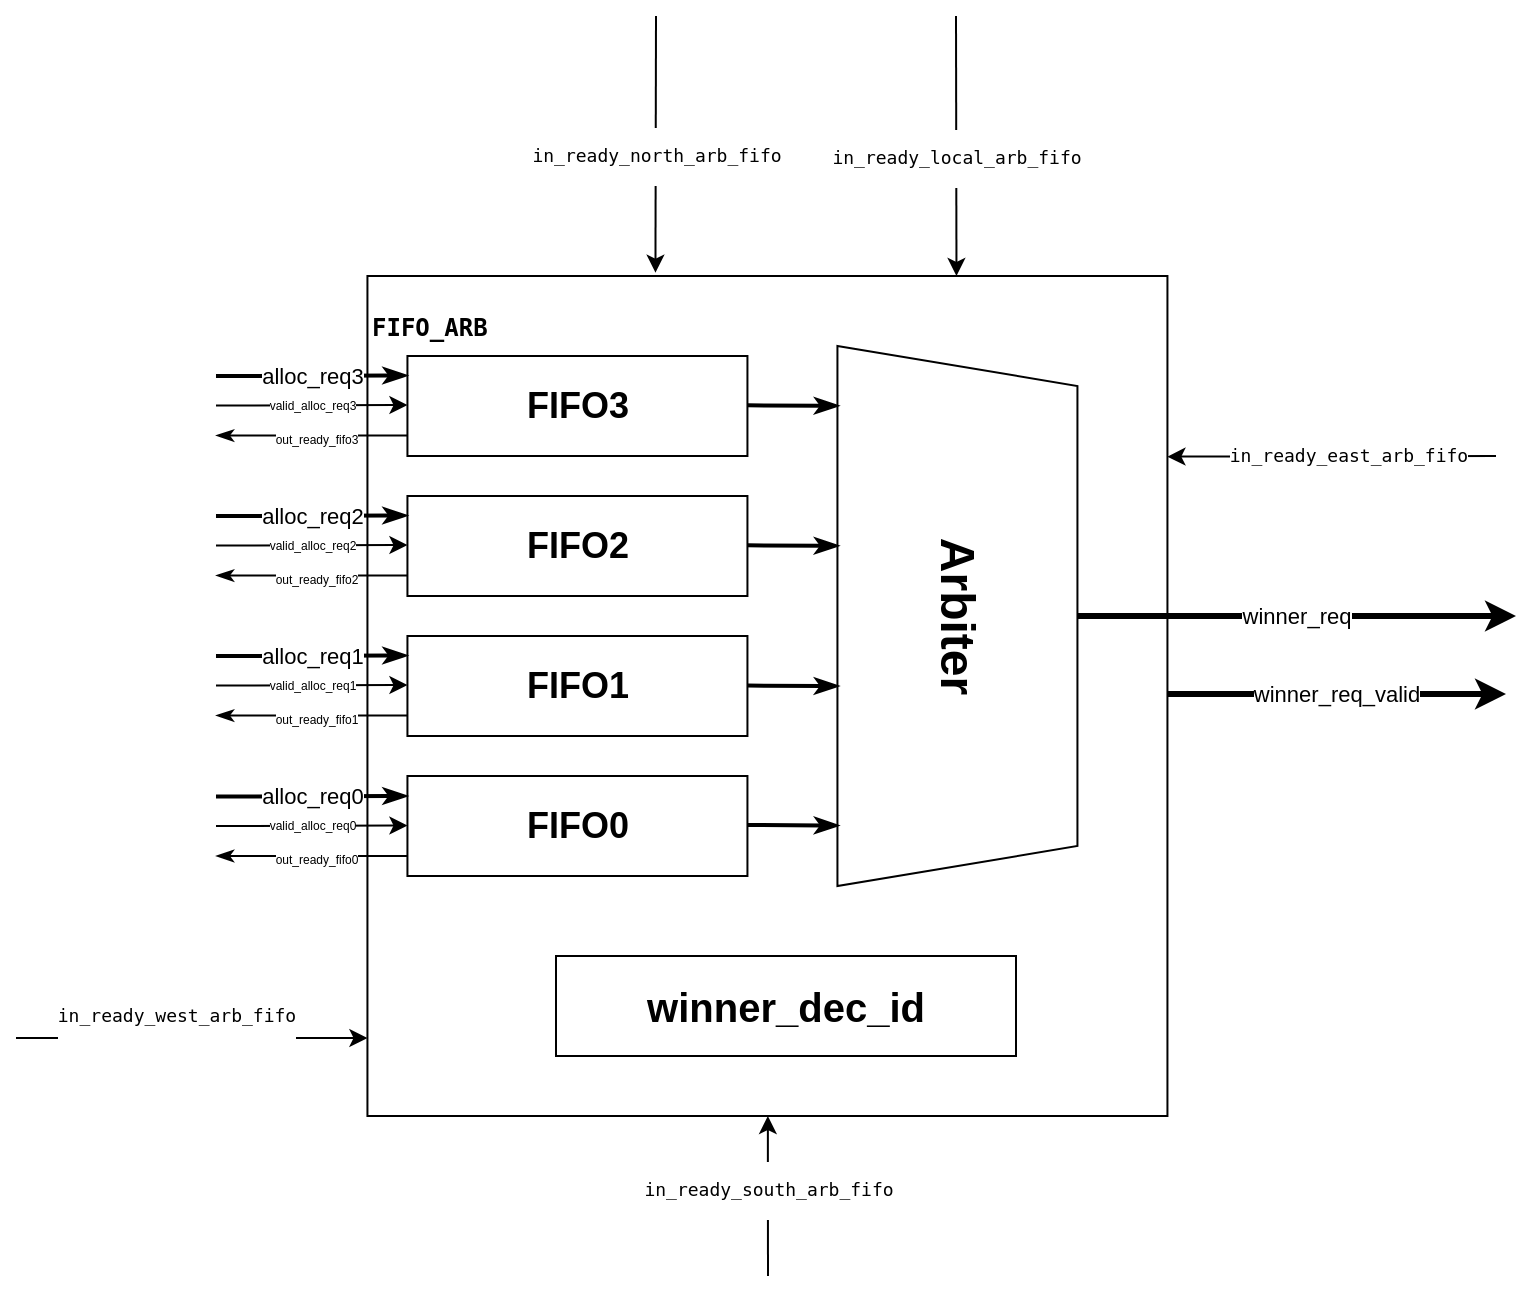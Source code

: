 <mxfile>
    <diagram id="zMHYi5KzipOQHD30Yz-E" name="fifo_arb">
        <mxGraphModel dx="2345" dy="1574" grid="1" gridSize="10" guides="1" tooltips="1" connect="1" arrows="1" fold="1" page="1" pageScale="1" pageWidth="850" pageHeight="1100" math="0" shadow="0">
            <root>
                <mxCell id="0"/>
                <mxCell id="1" parent="0"/>
                <mxCell id="myw7mil8zu_utSh1s80D-1" value="&lt;pre&gt;FIFO_ARB&lt;/pre&gt;" style="rounded=0;whiteSpace=wrap;html=1;align=left;verticalAlign=top;fontStyle=1" vertex="1" parent="1">
                    <mxGeometry x="-124.28" y="-40" width="400" height="420" as="geometry"/>
                </mxCell>
                <mxCell id="myw7mil8zu_utSh1s80D-2" value="&lt;h1&gt;Arbiter&lt;/h1&gt;" style="shape=trapezoid;perimeter=trapezoidPerimeter;whiteSpace=wrap;html=1;fixedSize=1;rotation=90;" vertex="1" parent="1">
                    <mxGeometry x="35.72" y="70" width="270" height="120" as="geometry"/>
                </mxCell>
                <mxCell id="myw7mil8zu_utSh1s80D-3" value="&lt;h2&gt;FIFO3&lt;/h2&gt;" style="rounded=0;whiteSpace=wrap;html=1;" vertex="1" parent="1">
                    <mxGeometry x="-104.28" width="170" height="50" as="geometry"/>
                </mxCell>
                <mxCell id="myw7mil8zu_utSh1s80D-4" value="&lt;h2&gt;FIFO2&lt;/h2&gt;" style="rounded=0;whiteSpace=wrap;html=1;" vertex="1" parent="1">
                    <mxGeometry x="-104.28" y="70" width="170" height="50" as="geometry"/>
                </mxCell>
                <mxCell id="myw7mil8zu_utSh1s80D-5" value="&lt;h2&gt;FIFO1&lt;/h2&gt;" style="rounded=0;whiteSpace=wrap;html=1;" vertex="1" parent="1">
                    <mxGeometry x="-104.28" y="140" width="170" height="50" as="geometry"/>
                </mxCell>
                <mxCell id="myw7mil8zu_utSh1s80D-6" value="&lt;h2&gt;FIFO0&lt;/h2&gt;" style="rounded=0;whiteSpace=wrap;html=1;" vertex="1" parent="1">
                    <mxGeometry x="-104.28" y="210" width="170" height="50" as="geometry"/>
                </mxCell>
                <mxCell id="myw7mil8zu_utSh1s80D-7" value="winner_req" style="endArrow=classic;html=1;exitX=0.5;exitY=0;exitDx=0;exitDy=0;strokeWidth=3;" edge="1" parent="1" source="myw7mil8zu_utSh1s80D-2">
                    <mxGeometry width="50" height="50" relative="1" as="geometry">
                        <mxPoint x="320" y="129.5" as="sourcePoint"/>
                        <mxPoint x="450" y="130" as="targetPoint"/>
                    </mxGeometry>
                </mxCell>
                <mxCell id="myw7mil8zu_utSh1s80D-8" value="" style="endArrow=classicThin;html=1;exitX=0.5;exitY=0;exitDx=0;exitDy=0;strokeWidth=2;endFill=1;entryX=0.888;entryY=0.994;entryDx=0;entryDy=0;entryPerimeter=0;" edge="1" parent="1" target="myw7mil8zu_utSh1s80D-2">
                    <mxGeometry width="50" height="50" relative="1" as="geometry">
                        <mxPoint x="65.72" y="234.5" as="sourcePoint"/>
                        <mxPoint x="105.72" y="235" as="targetPoint"/>
                    </mxGeometry>
                </mxCell>
                <mxCell id="myw7mil8zu_utSh1s80D-9" value="" style="endArrow=classicThin;html=1;exitX=0.5;exitY=0;exitDx=0;exitDy=0;strokeWidth=2;endFill=1;entryX=0.888;entryY=0.994;entryDx=0;entryDy=0;entryPerimeter=0;" edge="1" parent="1">
                    <mxGeometry width="50" height="50" relative="1" as="geometry">
                        <mxPoint x="65.72" y="164.8" as="sourcePoint"/>
                        <mxPoint x="111.44" y="165.06" as="targetPoint"/>
                    </mxGeometry>
                </mxCell>
                <mxCell id="myw7mil8zu_utSh1s80D-10" value="" style="endArrow=classicThin;html=1;exitX=0.5;exitY=0;exitDx=0;exitDy=0;strokeWidth=2;endFill=1;entryX=0.888;entryY=0.994;entryDx=0;entryDy=0;entryPerimeter=0;" edge="1" parent="1">
                    <mxGeometry width="50" height="50" relative="1" as="geometry">
                        <mxPoint x="65.72" y="94.66" as="sourcePoint"/>
                        <mxPoint x="111.44" y="94.92" as="targetPoint"/>
                    </mxGeometry>
                </mxCell>
                <mxCell id="myw7mil8zu_utSh1s80D-11" value="" style="endArrow=classicThin;html=1;exitX=0.5;exitY=0;exitDx=0;exitDy=0;strokeWidth=2;endFill=1;entryX=0.888;entryY=0.994;entryDx=0;entryDy=0;entryPerimeter=0;" edge="1" parent="1">
                    <mxGeometry width="50" height="50" relative="1" as="geometry">
                        <mxPoint x="65.72" y="24.66" as="sourcePoint"/>
                        <mxPoint x="111.44" y="24.92" as="targetPoint"/>
                    </mxGeometry>
                </mxCell>
                <mxCell id="myw7mil8zu_utSh1s80D-12" value="alloc_req0" style="endArrow=classicThin;html=1;strokeWidth=2;endFill=1;entryX=0.888;entryY=0.994;entryDx=0;entryDy=0;entryPerimeter=0;" edge="1" parent="1">
                    <mxGeometry width="50" height="50" relative="1" as="geometry">
                        <mxPoint x="-200" y="220.24" as="sourcePoint"/>
                        <mxPoint x="-104.28" y="220" as="targetPoint"/>
                    </mxGeometry>
                </mxCell>
                <mxCell id="myw7mil8zu_utSh1s80D-13" value="&lt;font style=&quot;font-size: 6px;&quot;&gt;out_ready_fifo0&lt;/font&gt;" style="endArrow=classicThin;html=1;strokeWidth=1;endFill=1;" edge="1" parent="1">
                    <mxGeometry x="-0.045" width="50" height="50" relative="1" as="geometry">
                        <mxPoint x="-104.28" y="250" as="sourcePoint"/>
                        <mxPoint x="-200" y="250" as="targetPoint"/>
                        <mxPoint as="offset"/>
                    </mxGeometry>
                </mxCell>
                <mxCell id="myw7mil8zu_utSh1s80D-14" value="valid_alloc_req0" style="endArrow=classic;html=1;strokeWidth=1;fontSize=6;targetPerimeterSpacing=0;jumpSize=9;" edge="1" parent="1">
                    <mxGeometry width="50" height="50" relative="1" as="geometry">
                        <mxPoint x="-200" y="235" as="sourcePoint"/>
                        <mxPoint x="-104.28" y="234.76" as="targetPoint"/>
                    </mxGeometry>
                </mxCell>
                <mxCell id="myw7mil8zu_utSh1s80D-15" value="alloc_req1" style="endArrow=classicThin;html=1;strokeWidth=2;endFill=1;entryX=0.888;entryY=0.994;entryDx=0;entryDy=0;entryPerimeter=0;" edge="1" parent="1">
                    <mxGeometry width="50" height="50" relative="1" as="geometry">
                        <mxPoint x="-200" y="150" as="sourcePoint"/>
                        <mxPoint x="-104.28" y="149.76" as="targetPoint"/>
                    </mxGeometry>
                </mxCell>
                <mxCell id="myw7mil8zu_utSh1s80D-16" value="&lt;font style=&quot;font-size: 6px;&quot;&gt;out_ready_fifo1&lt;/font&gt;" style="endArrow=classicThin;html=1;strokeWidth=1;endFill=1;" edge="1" parent="1">
                    <mxGeometry x="-0.045" width="50" height="50" relative="1" as="geometry">
                        <mxPoint x="-104.28" y="179.76" as="sourcePoint"/>
                        <mxPoint x="-200" y="179.76" as="targetPoint"/>
                        <mxPoint as="offset"/>
                    </mxGeometry>
                </mxCell>
                <mxCell id="myw7mil8zu_utSh1s80D-17" value="valid_alloc_req1" style="endArrow=classic;html=1;strokeWidth=1;fontSize=6;targetPerimeterSpacing=0;jumpSize=9;" edge="1" parent="1">
                    <mxGeometry width="50" height="50" relative="1" as="geometry">
                        <mxPoint x="-200" y="164.76" as="sourcePoint"/>
                        <mxPoint x="-104.28" y="164.52" as="targetPoint"/>
                    </mxGeometry>
                </mxCell>
                <mxCell id="myw7mil8zu_utSh1s80D-18" value="alloc_req3" style="endArrow=classicThin;html=1;strokeWidth=2;endFill=1;entryX=0.888;entryY=0.994;entryDx=0;entryDy=0;entryPerimeter=0;" edge="1" parent="1">
                    <mxGeometry width="50" height="50" relative="1" as="geometry">
                        <mxPoint x="-200" y="10" as="sourcePoint"/>
                        <mxPoint x="-104.28" y="9.76" as="targetPoint"/>
                    </mxGeometry>
                </mxCell>
                <mxCell id="myw7mil8zu_utSh1s80D-19" value="&lt;font style=&quot;font-size: 6px;&quot;&gt;out_ready_fifo3&lt;/font&gt;" style="endArrow=classicThin;html=1;strokeWidth=1;endFill=1;" edge="1" parent="1">
                    <mxGeometry x="-0.045" width="50" height="50" relative="1" as="geometry">
                        <mxPoint x="-104.28" y="39.76" as="sourcePoint"/>
                        <mxPoint x="-200" y="39.76" as="targetPoint"/>
                        <mxPoint as="offset"/>
                    </mxGeometry>
                </mxCell>
                <mxCell id="myw7mil8zu_utSh1s80D-20" value="valid_alloc_req3" style="endArrow=classic;html=1;strokeWidth=1;fontSize=6;targetPerimeterSpacing=0;jumpSize=9;" edge="1" parent="1">
                    <mxGeometry width="50" height="50" relative="1" as="geometry">
                        <mxPoint x="-200" y="24.76" as="sourcePoint"/>
                        <mxPoint x="-104.28" y="24.52" as="targetPoint"/>
                    </mxGeometry>
                </mxCell>
                <mxCell id="myw7mil8zu_utSh1s80D-21" value="alloc_req2" style="endArrow=classicThin;html=1;strokeWidth=2;endFill=1;entryX=0.888;entryY=0.994;entryDx=0;entryDy=0;entryPerimeter=0;" edge="1" parent="1">
                    <mxGeometry width="50" height="50" relative="1" as="geometry">
                        <mxPoint x="-200" y="80" as="sourcePoint"/>
                        <mxPoint x="-104.28" y="79.76" as="targetPoint"/>
                    </mxGeometry>
                </mxCell>
                <mxCell id="myw7mil8zu_utSh1s80D-22" value="&lt;font style=&quot;font-size: 6px;&quot;&gt;out_ready_fifo2&lt;/font&gt;" style="endArrow=classicThin;html=1;strokeWidth=1;endFill=1;" edge="1" parent="1">
                    <mxGeometry x="-0.045" width="50" height="50" relative="1" as="geometry">
                        <mxPoint x="-104.28" y="109.76" as="sourcePoint"/>
                        <mxPoint x="-200" y="109.76" as="targetPoint"/>
                        <mxPoint as="offset"/>
                    </mxGeometry>
                </mxCell>
                <mxCell id="myw7mil8zu_utSh1s80D-23" value="valid_alloc_req2" style="endArrow=classic;html=1;strokeWidth=1;fontSize=6;targetPerimeterSpacing=0;jumpSize=9;" edge="1" parent="1">
                    <mxGeometry width="50" height="50" relative="1" as="geometry">
                        <mxPoint x="-200" y="94.76" as="sourcePoint"/>
                        <mxPoint x="-104.28" y="94.52" as="targetPoint"/>
                    </mxGeometry>
                </mxCell>
                <mxCell id="myw7mil8zu_utSh1s80D-24" value="&lt;h2 style=&quot;font-size: 20px;&quot;&gt;winner_dec_id&lt;/h2&gt;" style="rounded=0;whiteSpace=wrap;html=1;fontSize=6;" vertex="1" parent="1">
                    <mxGeometry x="-30" y="300" width="230" height="50" as="geometry"/>
                </mxCell>
                <mxCell id="myw7mil8zu_utSh1s80D-25" value="&lt;pre style=&quot;font-size: 9px;&quot;&gt;in_ready_north_arb_fifo&lt;/pre&gt;" style="endArrow=classic;html=1;strokeWidth=1;fontSize=20;targetPerimeterSpacing=0;jumpSize=9;entryX=0.36;entryY=-0.004;entryDx=0;entryDy=0;entryPerimeter=0;" edge="1" parent="1" target="myw7mil8zu_utSh1s80D-1">
                    <mxGeometry x="0.091" width="50" height="50" relative="1" as="geometry">
                        <mxPoint x="20" y="-170" as="sourcePoint"/>
                        <mxPoint x="200" y="-210" as="targetPoint"/>
                        <mxPoint as="offset"/>
                    </mxGeometry>
                </mxCell>
                <mxCell id="SN8jDE9Qg2_N9KehGxaV-1" value="winner_req_valid" style="endArrow=classic;html=1;exitX=0.5;exitY=0;exitDx=0;exitDy=0;strokeWidth=3;" edge="1" parent="1">
                    <mxGeometry width="50" height="50" relative="1" as="geometry">
                        <mxPoint x="275.72" y="169" as="sourcePoint"/>
                        <mxPoint x="445" y="169" as="targetPoint"/>
                    </mxGeometry>
                </mxCell>
                <mxCell id="DUdmAK5bohnygBCzLJWq-1" value="&lt;pre style=&quot;font-size: 9px;&quot;&gt;in_ready_local_arb_fifo&lt;/pre&gt;" style="endArrow=classic;html=1;strokeWidth=1;fontSize=20;targetPerimeterSpacing=0;jumpSize=9;entryX=0.36;entryY=-0.004;entryDx=0;entryDy=0;entryPerimeter=0;" edge="1" parent="1">
                    <mxGeometry x="0.091" width="50" height="50" relative="1" as="geometry">
                        <mxPoint x="170" y="-170" as="sourcePoint"/>
                        <mxPoint x="170.24" y="-40.0" as="targetPoint"/>
                        <mxPoint as="offset"/>
                    </mxGeometry>
                </mxCell>
                <mxCell id="DUdmAK5bohnygBCzLJWq-2" value="&lt;pre style=&quot;font-size: 9px;&quot;&gt;in_ready_east_arb_fifo&lt;/pre&gt;" style="endArrow=classic;html=1;strokeWidth=1;fontSize=20;targetPerimeterSpacing=0;jumpSize=9;entryX=0.36;entryY=-0.004;entryDx=0;entryDy=0;entryPerimeter=0;" edge="1" parent="1">
                    <mxGeometry x="-0.098" width="50" height="50" relative="1" as="geometry">
                        <mxPoint x="440" y="50" as="sourcePoint"/>
                        <mxPoint x="275.72" y="50.32" as="targetPoint"/>
                        <mxPoint as="offset"/>
                    </mxGeometry>
                </mxCell>
                <mxCell id="DUdmAK5bohnygBCzLJWq-3" value="&lt;pre style=&quot;font-size: 9px;&quot;&gt;in_ready_west_arb_fifo&lt;/pre&gt;" style="endArrow=classic;html=1;strokeWidth=1;fontSize=20;targetPerimeterSpacing=0;jumpSize=9;entryX=0;entryY=0.75;entryDx=0;entryDy=0;" edge="1" parent="1">
                    <mxGeometry x="-0.089" y="11" width="50" height="50" relative="1" as="geometry">
                        <mxPoint x="-300" y="341" as="sourcePoint"/>
                        <mxPoint x="-124.28" y="341" as="targetPoint"/>
                        <mxPoint as="offset"/>
                    </mxGeometry>
                </mxCell>
                <mxCell id="DUdmAK5bohnygBCzLJWq-4" value="&lt;pre style=&quot;font-size: 9px;&quot;&gt;in_ready_south_arb_fifo&lt;/pre&gt;" style="endArrow=classic;html=1;strokeWidth=1;fontSize=20;targetPerimeterSpacing=0;jumpSize=9;" edge="1" parent="1" target="myw7mil8zu_utSh1s80D-1">
                    <mxGeometry x="0.091" width="50" height="50" relative="1" as="geometry">
                        <mxPoint x="76" y="460" as="sourcePoint"/>
                        <mxPoint x="90.0" y="598.32" as="targetPoint"/>
                        <mxPoint as="offset"/>
                    </mxGeometry>
                </mxCell>
            </root>
        </mxGraphModel>
    </diagram>
    <diagram id="3jl1e_SWjJ3ulzESQTzM" name="arbiter">
        <mxGraphModel dx="972" dy="308" grid="1" gridSize="10" guides="1" tooltips="1" connect="1" arrows="1" fold="1" page="1" pageScale="1" pageWidth="850" pageHeight="1100" math="0" shadow="0">
            <root>
                <mxCell id="0"/>
                <mxCell id="1" parent="0"/>
                <mxCell id="H2W3El9ljLeyZULIJMEc-1" value="&lt;h1&gt;Arbiter&lt;/h1&gt;" style="rounded=0;whiteSpace=wrap;html=1;" vertex="1" parent="1">
                    <mxGeometry x="230" y="80" width="90" height="120" as="geometry"/>
                </mxCell>
                <mxCell id="H2W3El9ljLeyZULIJMEc-2" value="clk" style="endArrow=classic;html=1;fontSize=16;entryX=-0.001;entryY=0.122;entryDx=0;entryDy=0;entryPerimeter=0;" edge="1" parent="1">
                    <mxGeometry width="50" height="50" relative="1" as="geometry">
                        <mxPoint x="90.44" y="100.24" as="sourcePoint"/>
                        <mxPoint x="230" y="100" as="targetPoint"/>
                    </mxGeometry>
                </mxCell>
                <mxCell id="H2W3El9ljLeyZULIJMEc-3" value="valid_candidate[0:3]" style="endArrow=classic;html=1;fontSize=16;entryX=-0.001;entryY=0.122;entryDx=0;entryDy=0;entryPerimeter=0;" edge="1" parent="1">
                    <mxGeometry x="-0.003" y="20" width="50" height="50" relative="1" as="geometry">
                        <mxPoint x="90.44" y="180.24" as="sourcePoint"/>
                        <mxPoint x="230" y="180" as="targetPoint"/>
                        <Array as="points">
                            <mxPoint x="160" y="180"/>
                        </Array>
                        <mxPoint as="offset"/>
                    </mxGeometry>
                </mxCell>
                <mxCell id="H2W3El9ljLeyZULIJMEc-4" value="rst" style="endArrow=classic;html=1;fontSize=16;entryX=-0.001;entryY=0.122;entryDx=0;entryDy=0;entryPerimeter=0;" edge="1" parent="1">
                    <mxGeometry width="50" height="50" relative="1" as="geometry">
                        <mxPoint x="90.44" y="139.74" as="sourcePoint"/>
                        <mxPoint x="230" y="139.5" as="targetPoint"/>
                    </mxGeometry>
                </mxCell>
                <mxCell id="H2W3El9ljLeyZULIJMEc-5" value="winner_dec_id" style="endArrow=classic;html=1;fontSize=16;entryX=-0.001;entryY=0.122;entryDx=0;entryDy=0;entryPerimeter=0;" edge="1" parent="1">
                    <mxGeometry x="0.003" width="50" height="50" relative="1" as="geometry">
                        <mxPoint x="320" y="139.74" as="sourcePoint"/>
                        <mxPoint x="459.56" y="139.5" as="targetPoint"/>
                        <Array as="points">
                            <mxPoint x="390" y="140"/>
                        </Array>
                        <mxPoint as="offset"/>
                    </mxGeometry>
                </mxCell>
            </root>
        </mxGraphModel>
    </diagram>
    <diagram id="U7EUL2mEJG8U9DNd6a8t" name="fabric">
        <mxGraphModel dx="3860" dy="684" grid="1" gridSize="10" guides="1" tooltips="1" connect="1" arrows="1" fold="1" page="1" pageScale="1" pageWidth="850" pageHeight="1100" math="0" shadow="0">
            <root>
                <mxCell id="0"/>
                <mxCell id="1" parent="0"/>
                <mxCell id="dRM7KtmUL2fLKTSLkBBF-1" value="" style="rounded=1;whiteSpace=wrap;html=1;" vertex="1" parent="1">
                    <mxGeometry x="-1590" y="30" width="1344" height="680" as="geometry"/>
                </mxCell>
                <mxCell id="dRM7KtmUL2fLKTSLkBBF-2" value="&lt;h1&gt;Fabric&lt;/h1&gt;" style="text;html=1;strokeColor=none;fillColor=none;spacing=5;spacingTop=-20;whiteSpace=wrap;overflow=hidden;rounded=0;align=center;verticalAlign=middle;horizontal=1;" vertex="1" parent="1">
                    <mxGeometry x="-1236" y="40" width="190" height="40" as="geometry"/>
                </mxCell>
                <mxCell id="dRM7KtmUL2fLKTSLkBBF-3" value="" style="group" vertex="1" connectable="0" parent="1">
                    <mxGeometry x="-1261" y="100" width="240" height="174" as="geometry"/>
                </mxCell>
                <UserObject label="mini_core_tile" hedietLinkedDataV1_path="../../source/fabric/mini_core_tile.sv" id="dRM7KtmUL2fLKTSLkBBF-4">
                    <mxCell style="whiteSpace=wrap;html=1;verticalAlign=top;" vertex="1" parent="dRM7KtmUL2fLKTSLkBBF-3">
                        <mxGeometry width="240" height="174.0" as="geometry"/>
                    </mxCell>
                </UserObject>
                <object label="router" hedietLinkedDataV1_path="../../source/fabric/router/router.sv" id="dRM7KtmUL2fLKTSLkBBF-5">
                    <mxCell style="whiteSpace=wrap;html=1;verticalAlign=top;" vertex="1" parent="dRM7KtmUL2fLKTSLkBBF-3">
                        <mxGeometry x="21.818" y="28.995" width="152.727" height="100.192" as="geometry"/>
                    </mxCell>
                </object>
                <object label="mini_core_top" hedietLinkedDataV1_path="../../source/mini_core/mini_core_top.sv" id="dRM7KtmUL2fLKTSLkBBF-6">
                    <mxCell style="whiteSpace=wrap;html=1;verticalAlign=top;" vertex="1" parent="dRM7KtmUL2fLKTSLkBBF-3">
                        <mxGeometry x="130.909" y="100.177" width="98.182" height="63.273" as="geometry"/>
                    </mxCell>
                </object>
                <mxCell id="dRM7KtmUL2fLKTSLkBBF-7" value="" style="group" vertex="1" connectable="0" parent="1">
                    <mxGeometry x="-1541" y="100" width="240" height="174" as="geometry"/>
                </mxCell>
                <UserObject label="mini_core_tile" hedietLinkedDataV1_path="../../source/fabric/mini_core_tile.sv" id="dRM7KtmUL2fLKTSLkBBF-8">
                    <mxCell style="whiteSpace=wrap;html=1;verticalAlign=top;" vertex="1" parent="dRM7KtmUL2fLKTSLkBBF-7">
                        <mxGeometry width="240" height="174.0" as="geometry"/>
                    </mxCell>
                </UserObject>
                <object label="router" hedietLinkedDataV1_path="../../source/fabric/router/router.sv" id="dRM7KtmUL2fLKTSLkBBF-9">
                    <mxCell style="whiteSpace=wrap;html=1;verticalAlign=top;" vertex="1" parent="dRM7KtmUL2fLKTSLkBBF-7">
                        <mxGeometry x="21.818" y="28.995" width="152.727" height="100.192" as="geometry"/>
                    </mxCell>
                </object>
                <object label="mini_core_top" hedietLinkedDataV1_path="../../source/mini_core/mini_core_top.sv" id="dRM7KtmUL2fLKTSLkBBF-10">
                    <mxCell style="whiteSpace=wrap;html=1;verticalAlign=top;" vertex="1" parent="dRM7KtmUL2fLKTSLkBBF-7">
                        <mxGeometry x="130.909" y="100.177" width="98.182" height="63.273" as="geometry"/>
                    </mxCell>
                </object>
                <mxCell id="dRM7KtmUL2fLKTSLkBBF-11" value="" style="group" vertex="1" connectable="0" parent="1">
                    <mxGeometry x="-981" y="100" width="240" height="174" as="geometry"/>
                </mxCell>
                <UserObject label="mini_core_tile" hedietLinkedDataV1_path="../../source/fabric/mini_core_tile.sv" id="dRM7KtmUL2fLKTSLkBBF-12">
                    <mxCell style="whiteSpace=wrap;html=1;verticalAlign=top;" vertex="1" parent="dRM7KtmUL2fLKTSLkBBF-11">
                        <mxGeometry width="240" height="174.0" as="geometry"/>
                    </mxCell>
                </UserObject>
                <object label="router" hedietLinkedDataV1_path="../../source/fabric/router/router.sv" id="dRM7KtmUL2fLKTSLkBBF-13">
                    <mxCell style="whiteSpace=wrap;html=1;verticalAlign=top;" vertex="1" parent="dRM7KtmUL2fLKTSLkBBF-11">
                        <mxGeometry x="21.818" y="28.995" width="152.727" height="100.192" as="geometry"/>
                    </mxCell>
                </object>
                <object label="mini_core_top" hedietLinkedDataV1_path="../../source/mini_core/mini_core_top.sv" id="dRM7KtmUL2fLKTSLkBBF-14">
                    <mxCell style="whiteSpace=wrap;html=1;verticalAlign=top;" vertex="1" parent="dRM7KtmUL2fLKTSLkBBF-11">
                        <mxGeometry x="130.909" y="100.177" width="98.182" height="63.273" as="geometry"/>
                    </mxCell>
                </object>
                <mxCell id="dRM7KtmUL2fLKTSLkBBF-15" value="" style="group" vertex="1" connectable="0" parent="1">
                    <mxGeometry x="-1261" y="303" width="520" height="377" as="geometry"/>
                </mxCell>
                <UserObject label="mini_core_tile" hedietLinkedDataV1_path="../../source/fabric/mini_core_tile.sv" id="dRM7KtmUL2fLKTSLkBBF-16">
                    <mxCell style="whiteSpace=wrap;html=1;verticalAlign=top;" vertex="1" parent="dRM7KtmUL2fLKTSLkBBF-15">
                        <mxGeometry width="240" height="174.0" as="geometry"/>
                    </mxCell>
                </UserObject>
                <object label="router" hedietLinkedDataV1_path="../../source/fabric/router/router.sv" id="dRM7KtmUL2fLKTSLkBBF-17">
                    <mxCell style="whiteSpace=wrap;html=1;verticalAlign=top;" vertex="1" parent="dRM7KtmUL2fLKTSLkBBF-15">
                        <mxGeometry x="21.818" y="28.995" width="152.727" height="100.192" as="geometry"/>
                    </mxCell>
                </object>
                <object label="mini_core_top" hedietLinkedDataV1_path="../../source/mini_core/mini_core_top.sv" id="dRM7KtmUL2fLKTSLkBBF-18">
                    <mxCell style="whiteSpace=wrap;html=1;verticalAlign=top;" vertex="1" parent="dRM7KtmUL2fLKTSLkBBF-15">
                        <mxGeometry x="130.909" y="100.177" width="98.182" height="63.273" as="geometry"/>
                    </mxCell>
                </object>
                <mxCell id="dRM7KtmUL2fLKTSLkBBF-19" value="" style="group" vertex="1" connectable="0" parent="dRM7KtmUL2fLKTSLkBBF-15">
                    <mxGeometry x="-280" y="-203" width="240" height="174" as="geometry"/>
                </mxCell>
                <UserObject label="mini_core_tile" hedietLinkedDataV1_path="../../source/fabric/mini_core_tile.sv" id="dRM7KtmUL2fLKTSLkBBF-20">
                    <mxCell style="whiteSpace=wrap;html=1;verticalAlign=top;" vertex="1" parent="dRM7KtmUL2fLKTSLkBBF-19">
                        <mxGeometry width="240" height="174.0" as="geometry"/>
                    </mxCell>
                </UserObject>
                <object label="router" hedietLinkedDataV1_path="../../source/fabric/router/router.sv" id="dRM7KtmUL2fLKTSLkBBF-21">
                    <mxCell style="whiteSpace=wrap;html=1;verticalAlign=top;" vertex="1" parent="dRM7KtmUL2fLKTSLkBBF-19">
                        <mxGeometry x="21.818" y="28.995" width="152.727" height="100.192" as="geometry"/>
                    </mxCell>
                </object>
                <object label="mini_core_top" hedietLinkedDataV1_path="../../source/mini_core/mini_core_top.sv" id="dRM7KtmUL2fLKTSLkBBF-22">
                    <mxCell style="whiteSpace=wrap;html=1;verticalAlign=top;" vertex="1" parent="dRM7KtmUL2fLKTSLkBBF-19">
                        <mxGeometry x="130.909" y="100.177" width="98.182" height="63.273" as="geometry"/>
                    </mxCell>
                </object>
                <mxCell id="dRM7KtmUL2fLKTSLkBBF-23" value="" style="group" vertex="1" connectable="0" parent="dRM7KtmUL2fLKTSLkBBF-15">
                    <mxGeometry y="-203" width="240" height="174" as="geometry"/>
                </mxCell>
                <UserObject label="mini_core_tile" hedietLinkedDataV1_path="../../source/fabric/mini_core_tile.sv" id="dRM7KtmUL2fLKTSLkBBF-24">
                    <mxCell style="whiteSpace=wrap;html=1;verticalAlign=top;" vertex="1" parent="dRM7KtmUL2fLKTSLkBBF-23">
                        <mxGeometry width="240" height="174.0" as="geometry"/>
                    </mxCell>
                </UserObject>
                <object label="router" hedietLinkedDataV1_path="../../source/fabric/router/router.sv" id="dRM7KtmUL2fLKTSLkBBF-25">
                    <mxCell style="whiteSpace=wrap;html=1;verticalAlign=top;" vertex="1" parent="dRM7KtmUL2fLKTSLkBBF-23">
                        <mxGeometry x="21.818" y="28.995" width="152.727" height="100.192" as="geometry"/>
                    </mxCell>
                </object>
                <object label="mini_core_top" hedietLinkedDataV1_path="../../source/mini_core/mini_core_top.sv" id="dRM7KtmUL2fLKTSLkBBF-26">
                    <mxCell style="whiteSpace=wrap;html=1;verticalAlign=top;" vertex="1" parent="dRM7KtmUL2fLKTSLkBBF-23">
                        <mxGeometry x="130.909" y="100.177" width="98.182" height="63.273" as="geometry"/>
                    </mxCell>
                </object>
                <mxCell id="dRM7KtmUL2fLKTSLkBBF-27" value="" style="group" vertex="1" connectable="0" parent="dRM7KtmUL2fLKTSLkBBF-15">
                    <mxGeometry x="280" y="-203" width="240" height="174" as="geometry"/>
                </mxCell>
                <UserObject label="mini_core_tile" hedietLinkedDataV1_path="../../source/fabric/mini_core_tile.sv" id="dRM7KtmUL2fLKTSLkBBF-28">
                    <mxCell style="whiteSpace=wrap;html=1;verticalAlign=top;" vertex="1" parent="dRM7KtmUL2fLKTSLkBBF-27">
                        <mxGeometry width="240" height="174.0" as="geometry"/>
                    </mxCell>
                </UserObject>
                <object label="router" hedietLinkedDataV1_path="../../source/fabric/router/router.sv" id="dRM7KtmUL2fLKTSLkBBF-29">
                    <mxCell style="whiteSpace=wrap;html=1;verticalAlign=top;" vertex="1" parent="dRM7KtmUL2fLKTSLkBBF-27">
                        <mxGeometry x="21.818" y="28.995" width="152.727" height="100.192" as="geometry"/>
                    </mxCell>
                </object>
                <object label="mini_core_top" hedietLinkedDataV1_path="../../source/mini_core/mini_core_top.sv" id="dRM7KtmUL2fLKTSLkBBF-30">
                    <mxCell style="whiteSpace=wrap;html=1;verticalAlign=top;" vertex="1" parent="dRM7KtmUL2fLKTSLkBBF-27">
                        <mxGeometry x="130.909" y="100.177" width="98.182" height="63.273" as="geometry"/>
                    </mxCell>
                </object>
                <mxCell id="dRM7KtmUL2fLKTSLkBBF-31" value="" style="group" vertex="1" connectable="0" parent="dRM7KtmUL2fLKTSLkBBF-15">
                    <mxGeometry x="280" width="240" height="174" as="geometry"/>
                </mxCell>
                <UserObject label="mini_core_tile" hedietLinkedDataV1_path="../../source/fabric/mini_core_tile.sv" id="dRM7KtmUL2fLKTSLkBBF-32">
                    <mxCell style="whiteSpace=wrap;html=1;verticalAlign=top;" vertex="1" parent="dRM7KtmUL2fLKTSLkBBF-31">
                        <mxGeometry width="240" height="174.0" as="geometry"/>
                    </mxCell>
                </UserObject>
                <object label="router" hedietLinkedDataV1_path="../../source/fabric/router/router.sv" id="dRM7KtmUL2fLKTSLkBBF-33">
                    <mxCell style="whiteSpace=wrap;html=1;verticalAlign=top;" vertex="1" parent="dRM7KtmUL2fLKTSLkBBF-31">
                        <mxGeometry x="21.818" y="28.995" width="152.727" height="100.192" as="geometry"/>
                    </mxCell>
                </object>
                <object label="mini_core_top" hedietLinkedDataV1_path="../../source/mini_core/mini_core_top.sv" id="dRM7KtmUL2fLKTSLkBBF-34">
                    <mxCell style="whiteSpace=wrap;html=1;verticalAlign=top;" vertex="1" parent="dRM7KtmUL2fLKTSLkBBF-31">
                        <mxGeometry x="130.909" y="100.177" width="98.182" height="63.273" as="geometry"/>
                    </mxCell>
                </object>
                <mxCell id="dRM7KtmUL2fLKTSLkBBF-35" value="" style="group" vertex="1" connectable="0" parent="dRM7KtmUL2fLKTSLkBBF-15">
                    <mxGeometry x="280" y="203" width="240" height="174" as="geometry"/>
                </mxCell>
                <UserObject label="mini_core_tile" hedietLinkedDataV1_path="../../source/fabric/mini_core_tile.sv" id="dRM7KtmUL2fLKTSLkBBF-36">
                    <mxCell style="whiteSpace=wrap;html=1;verticalAlign=top;" vertex="1" parent="dRM7KtmUL2fLKTSLkBBF-35">
                        <mxGeometry width="240" height="174.0" as="geometry"/>
                    </mxCell>
                </UserObject>
                <object label="router" hedietLinkedDataV1_path="../../source/fabric/router/router.sv" id="dRM7KtmUL2fLKTSLkBBF-37">
                    <mxCell style="whiteSpace=wrap;html=1;verticalAlign=top;" vertex="1" parent="dRM7KtmUL2fLKTSLkBBF-35">
                        <mxGeometry x="21.818" y="28.995" width="152.727" height="100.192" as="geometry"/>
                    </mxCell>
                </object>
                <object label="mini_core_top" hedietLinkedDataV1_path="../../source/mini_core/mini_core_top.sv" id="dRM7KtmUL2fLKTSLkBBF-38">
                    <mxCell style="whiteSpace=wrap;html=1;verticalAlign=top;" vertex="1" parent="dRM7KtmUL2fLKTSLkBBF-35">
                        <mxGeometry x="130.909" y="100.177" width="98.182" height="63.273" as="geometry"/>
                    </mxCell>
                </object>
                <mxCell id="dRM7KtmUL2fLKTSLkBBF-39" value="" style="group" vertex="1" connectable="0" parent="dRM7KtmUL2fLKTSLkBBF-15">
                    <mxGeometry y="203" width="240" height="174" as="geometry"/>
                </mxCell>
                <UserObject label="mini_core_tile" hedietLinkedDataV1_path="../../source/fabric/mini_core_tile.sv" id="dRM7KtmUL2fLKTSLkBBF-40">
                    <mxCell style="whiteSpace=wrap;html=1;verticalAlign=top;" vertex="1" parent="dRM7KtmUL2fLKTSLkBBF-39">
                        <mxGeometry width="240" height="174.0" as="geometry"/>
                    </mxCell>
                </UserObject>
                <object label="router" hedietLinkedDataV1_path="../../source/fabric/router/router.sv" id="dRM7KtmUL2fLKTSLkBBF-41">
                    <mxCell style="whiteSpace=wrap;html=1;verticalAlign=top;" vertex="1" parent="dRM7KtmUL2fLKTSLkBBF-39">
                        <mxGeometry x="21.818" y="28.995" width="152.727" height="100.192" as="geometry"/>
                    </mxCell>
                </object>
                <object label="mini_core_top" hedietLinkedDataV1_path="../../source/mini_core/mini_core_top.sv" id="dRM7KtmUL2fLKTSLkBBF-42">
                    <mxCell style="whiteSpace=wrap;html=1;verticalAlign=top;" vertex="1" parent="dRM7KtmUL2fLKTSLkBBF-39">
                        <mxGeometry x="130.909" y="100.177" width="98.182" height="63.273" as="geometry"/>
                    </mxCell>
                </object>
                <mxCell id="dRM7KtmUL2fLKTSLkBBF-43" value="" style="group" vertex="1" connectable="0" parent="1">
                    <mxGeometry x="-1541" y="303" width="240" height="174" as="geometry"/>
                </mxCell>
                <UserObject label="mini_core_tile" hedietLinkedDataV1_path="../../source/fabric/mini_core_tile.sv" id="dRM7KtmUL2fLKTSLkBBF-44">
                    <mxCell style="whiteSpace=wrap;html=1;verticalAlign=top;" vertex="1" parent="dRM7KtmUL2fLKTSLkBBF-43">
                        <mxGeometry width="240" height="174.0" as="geometry"/>
                    </mxCell>
                </UserObject>
                <object label="router" hedietLinkedDataV1_path="../../source/fabric/router/router.sv" id="dRM7KtmUL2fLKTSLkBBF-45">
                    <mxCell style="whiteSpace=wrap;html=1;verticalAlign=top;" vertex="1" parent="dRM7KtmUL2fLKTSLkBBF-43">
                        <mxGeometry x="21.818" y="28.995" width="152.727" height="100.192" as="geometry"/>
                    </mxCell>
                </object>
                <object label="mini_core_top" hedietLinkedDataV1_path="../../source/mini_core/mini_core_top.sv" id="dRM7KtmUL2fLKTSLkBBF-46">
                    <mxCell style="whiteSpace=wrap;html=1;verticalAlign=top;" vertex="1" parent="dRM7KtmUL2fLKTSLkBBF-43">
                        <mxGeometry x="130.909" y="100.177" width="98.182" height="63.273" as="geometry"/>
                    </mxCell>
                </object>
                <mxCell id="dRM7KtmUL2fLKTSLkBBF-47" value="" style="group" connectable="0" vertex="1" parent="1">
                    <mxGeometry x="-981" y="303" width="240" height="174" as="geometry"/>
                </mxCell>
                <UserObject label="mini_core_tile" hedietLinkedDataV1_path="../../source/fabric/mini_core_tile.sv" id="dRM7KtmUL2fLKTSLkBBF-48">
                    <mxCell style="whiteSpace=wrap;html=1;verticalAlign=top;" vertex="1" parent="dRM7KtmUL2fLKTSLkBBF-47">
                        <mxGeometry width="240" height="174.0" as="geometry"/>
                    </mxCell>
                </UserObject>
                <object label="router" hedietLinkedDataV1_path="../../source/fabric/router/router.sv" id="dRM7KtmUL2fLKTSLkBBF-49">
                    <mxCell style="whiteSpace=wrap;html=1;verticalAlign=top;" vertex="1" parent="dRM7KtmUL2fLKTSLkBBF-47">
                        <mxGeometry x="21.818" y="28.995" width="152.727" height="100.192" as="geometry"/>
                    </mxCell>
                </object>
                <object label="mini_core_top" hedietLinkedDataV1_path="../../source/mini_core/mini_core_top.sv" id="dRM7KtmUL2fLKTSLkBBF-50">
                    <mxCell style="whiteSpace=wrap;html=1;verticalAlign=top;" vertex="1" parent="dRM7KtmUL2fLKTSLkBBF-47">
                        <mxGeometry x="130.909" y="100.177" width="98.182" height="63.273" as="geometry"/>
                    </mxCell>
                </object>
                <mxCell id="dRM7KtmUL2fLKTSLkBBF-51" style="edgeStyle=none;html=1;exitX=1;exitY=0.25;exitDx=0;exitDy=0;entryX=0;entryY=0.25;entryDx=0;entryDy=0;" edge="1" parent="1" source="dRM7KtmUL2fLKTSLkBBF-45" target="dRM7KtmUL2fLKTSLkBBF-17">
                    <mxGeometry relative="1" as="geometry"/>
                </mxCell>
                <mxCell id="dRM7KtmUL2fLKTSLkBBF-52" style="edgeStyle=none;html=1;exitX=1;exitY=0.25;exitDx=0;exitDy=0;entryX=0;entryY=0.25;entryDx=0;entryDy=0;" edge="1" parent="1" source="dRM7KtmUL2fLKTSLkBBF-17" target="dRM7KtmUL2fLKTSLkBBF-49">
                    <mxGeometry relative="1" as="geometry"/>
                </mxCell>
                <mxCell id="dRM7KtmUL2fLKTSLkBBF-53" style="edgeStyle=none;html=1;exitX=0;exitY=0.5;exitDx=0;exitDy=0;entryX=1;entryY=0.5;entryDx=0;entryDy=0;" edge="1" parent="1" source="dRM7KtmUL2fLKTSLkBBF-17" target="dRM7KtmUL2fLKTSLkBBF-45">
                    <mxGeometry relative="1" as="geometry"/>
                </mxCell>
                <mxCell id="dRM7KtmUL2fLKTSLkBBF-54" style="edgeStyle=none;html=1;exitX=0;exitY=0.5;exitDx=0;exitDy=0;entryX=1;entryY=0.5;entryDx=0;entryDy=0;" edge="1" parent="1" source="dRM7KtmUL2fLKTSLkBBF-49" target="dRM7KtmUL2fLKTSLkBBF-17">
                    <mxGeometry relative="1" as="geometry"/>
                </mxCell>
                <mxCell id="dRM7KtmUL2fLKTSLkBBF-55" style="edgeStyle=none;html=1;exitX=0.25;exitY=1;exitDx=0;exitDy=0;entryX=0.25;entryY=0;entryDx=0;entryDy=0;" edge="1" parent="1" source="dRM7KtmUL2fLKTSLkBBF-9" target="dRM7KtmUL2fLKTSLkBBF-45">
                    <mxGeometry relative="1" as="geometry"/>
                </mxCell>
                <mxCell id="dRM7KtmUL2fLKTSLkBBF-56" style="edgeStyle=none;html=1;exitX=0.5;exitY=0;exitDx=0;exitDy=0;entryX=0.5;entryY=1;entryDx=0;entryDy=0;" edge="1" parent="1" source="dRM7KtmUL2fLKTSLkBBF-45" target="dRM7KtmUL2fLKTSLkBBF-9">
                    <mxGeometry relative="1" as="geometry"/>
                </mxCell>
                <mxCell id="dRM7KtmUL2fLKTSLkBBF-57" style="edgeStyle=none;html=1;exitX=0.25;exitY=1;exitDx=0;exitDy=0;entryX=0.25;entryY=0;entryDx=0;entryDy=0;" edge="1" parent="1" source="dRM7KtmUL2fLKTSLkBBF-5" target="dRM7KtmUL2fLKTSLkBBF-17">
                    <mxGeometry relative="1" as="geometry"/>
                </mxCell>
                <mxCell id="dRM7KtmUL2fLKTSLkBBF-58" style="edgeStyle=none;html=1;exitX=0.5;exitY=0;exitDx=0;exitDy=0;entryX=0.5;entryY=1;entryDx=0;entryDy=0;" edge="1" parent="1" source="dRM7KtmUL2fLKTSLkBBF-17" target="dRM7KtmUL2fLKTSLkBBF-5">
                    <mxGeometry relative="1" as="geometry"/>
                </mxCell>
                <mxCell id="dRM7KtmUL2fLKTSLkBBF-59" style="edgeStyle=none;html=1;exitX=0.25;exitY=1;exitDx=0;exitDy=0;entryX=0.25;entryY=0;entryDx=0;entryDy=0;" edge="1" parent="1" source="dRM7KtmUL2fLKTSLkBBF-13" target="dRM7KtmUL2fLKTSLkBBF-49">
                    <mxGeometry relative="1" as="geometry"/>
                </mxCell>
                <mxCell id="dRM7KtmUL2fLKTSLkBBF-60" style="edgeStyle=none;html=1;exitX=0.5;exitY=0;exitDx=0;exitDy=0;entryX=0.5;entryY=1;entryDx=0;entryDy=0;" edge="1" parent="1" source="dRM7KtmUL2fLKTSLkBBF-49" target="dRM7KtmUL2fLKTSLkBBF-13">
                    <mxGeometry relative="1" as="geometry"/>
                </mxCell>
                <mxCell id="dRM7KtmUL2fLKTSLkBBF-61" value="" style="group" connectable="0" vertex="1" parent="1">
                    <mxGeometry x="-1261" y="506" width="240" height="174" as="geometry"/>
                </mxCell>
                <UserObject label="mini_core_tile" hedietLinkedDataV1_path="../../source/fabric/mini_core_tile.sv" id="dRM7KtmUL2fLKTSLkBBF-62">
                    <mxCell style="whiteSpace=wrap;html=1;verticalAlign=top;" vertex="1" parent="dRM7KtmUL2fLKTSLkBBF-61">
                        <mxGeometry width="240" height="174.0" as="geometry"/>
                    </mxCell>
                </UserObject>
                <object label="router" hedietLinkedDataV1_path="../../source/fabric/router/router.sv" id="dRM7KtmUL2fLKTSLkBBF-63">
                    <mxCell style="whiteSpace=wrap;html=1;verticalAlign=top;" vertex="1" parent="dRM7KtmUL2fLKTSLkBBF-61">
                        <mxGeometry x="21.818" y="28.995" width="152.727" height="100.192" as="geometry"/>
                    </mxCell>
                </object>
                <object label="mini_core_top" hedietLinkedDataV1_path="../../source/mini_core/mini_core_top.sv" id="dRM7KtmUL2fLKTSLkBBF-64">
                    <mxCell style="whiteSpace=wrap;html=1;verticalAlign=top;" vertex="1" parent="dRM7KtmUL2fLKTSLkBBF-61">
                        <mxGeometry x="130.909" y="100.177" width="98.182" height="63.273" as="geometry"/>
                    </mxCell>
                </object>
                <mxCell id="dRM7KtmUL2fLKTSLkBBF-65" value="" style="group" connectable="0" vertex="1" parent="1">
                    <mxGeometry x="-1541" y="506" width="240" height="174" as="geometry"/>
                </mxCell>
                <UserObject label="mini_core_tile" hedietLinkedDataV1_path="../../source/fabric/mini_core_tile.sv" id="dRM7KtmUL2fLKTSLkBBF-66">
                    <mxCell style="whiteSpace=wrap;html=1;verticalAlign=top;" vertex="1" parent="dRM7KtmUL2fLKTSLkBBF-65">
                        <mxGeometry width="240" height="174.0" as="geometry"/>
                    </mxCell>
                </UserObject>
                <object label="router" hedietLinkedDataV1_path="../../source/fabric/router/router.sv" id="dRM7KtmUL2fLKTSLkBBF-67">
                    <mxCell style="whiteSpace=wrap;html=1;verticalAlign=top;" vertex="1" parent="dRM7KtmUL2fLKTSLkBBF-65">
                        <mxGeometry x="21.818" y="28.995" width="152.727" height="100.192" as="geometry"/>
                    </mxCell>
                </object>
                <object label="mini_core_top" hedietLinkedDataV1_path="../../source/mini_core/mini_core_top.sv" id="dRM7KtmUL2fLKTSLkBBF-68">
                    <mxCell style="whiteSpace=wrap;html=1;verticalAlign=top;" vertex="1" parent="dRM7KtmUL2fLKTSLkBBF-65">
                        <mxGeometry x="130.909" y="100.177" width="98.182" height="63.273" as="geometry"/>
                    </mxCell>
                </object>
                <mxCell id="dRM7KtmUL2fLKTSLkBBF-69" value="" style="group" connectable="0" vertex="1" parent="1">
                    <mxGeometry x="-981" y="506" width="240" height="174" as="geometry"/>
                </mxCell>
                <UserObject label="mini_core_tile" hedietLinkedDataV1_path="../../source/fabric/mini_core_tile.sv" id="dRM7KtmUL2fLKTSLkBBF-70">
                    <mxCell style="whiteSpace=wrap;html=1;verticalAlign=top;" vertex="1" parent="dRM7KtmUL2fLKTSLkBBF-69">
                        <mxGeometry width="240" height="174.0" as="geometry"/>
                    </mxCell>
                </UserObject>
                <object label="router" hedietLinkedDataV1_path="../../source/fabric/router/router.sv" id="dRM7KtmUL2fLKTSLkBBF-71">
                    <mxCell style="whiteSpace=wrap;html=1;verticalAlign=top;" vertex="1" parent="dRM7KtmUL2fLKTSLkBBF-69">
                        <mxGeometry x="21.818" y="28.995" width="152.727" height="100.192" as="geometry"/>
                    </mxCell>
                </object>
                <object label="mini_core_top" hedietLinkedDataV1_path="../../source/mini_core/mini_core_top.sv" id="dRM7KtmUL2fLKTSLkBBF-72">
                    <mxCell style="whiteSpace=wrap;html=1;verticalAlign=top;" vertex="1" parent="dRM7KtmUL2fLKTSLkBBF-69">
                        <mxGeometry x="130.909" y="100.177" width="98.182" height="63.273" as="geometry"/>
                    </mxCell>
                </object>
                <mxCell id="dRM7KtmUL2fLKTSLkBBF-73" style="edgeStyle=none;html=1;exitX=1;exitY=0.25;exitDx=0;exitDy=0;entryX=0;entryY=0.25;entryDx=0;entryDy=0;" edge="1" parent="1" source="dRM7KtmUL2fLKTSLkBBF-67" target="dRM7KtmUL2fLKTSLkBBF-63">
                    <mxGeometry relative="1" as="geometry"/>
                </mxCell>
                <mxCell id="dRM7KtmUL2fLKTSLkBBF-74" style="edgeStyle=none;html=1;exitX=1;exitY=0.25;exitDx=0;exitDy=0;entryX=0;entryY=0.25;entryDx=0;entryDy=0;" edge="1" parent="1" source="dRM7KtmUL2fLKTSLkBBF-63" target="dRM7KtmUL2fLKTSLkBBF-71">
                    <mxGeometry relative="1" as="geometry"/>
                </mxCell>
                <mxCell id="dRM7KtmUL2fLKTSLkBBF-75" style="edgeStyle=none;html=1;exitX=0;exitY=0.5;exitDx=0;exitDy=0;entryX=1;entryY=0.5;entryDx=0;entryDy=0;" edge="1" parent="1" source="dRM7KtmUL2fLKTSLkBBF-63" target="dRM7KtmUL2fLKTSLkBBF-67">
                    <mxGeometry relative="1" as="geometry"/>
                </mxCell>
                <mxCell id="dRM7KtmUL2fLKTSLkBBF-76" style="edgeStyle=none;html=1;exitX=0;exitY=0.5;exitDx=0;exitDy=0;entryX=1;entryY=0.5;entryDx=0;entryDy=0;" edge="1" parent="1" source="dRM7KtmUL2fLKTSLkBBF-71" target="dRM7KtmUL2fLKTSLkBBF-63">
                    <mxGeometry relative="1" as="geometry"/>
                </mxCell>
                <mxCell id="dRM7KtmUL2fLKTSLkBBF-77" style="edgeStyle=none;html=1;exitX=0.25;exitY=1;exitDx=0;exitDy=0;entryX=0.25;entryY=0;entryDx=0;entryDy=0;" edge="1" parent="1" source="dRM7KtmUL2fLKTSLkBBF-45" target="dRM7KtmUL2fLKTSLkBBF-67">
                    <mxGeometry relative="1" as="geometry"/>
                </mxCell>
                <mxCell id="dRM7KtmUL2fLKTSLkBBF-78" style="edgeStyle=none;html=1;exitX=0.5;exitY=0;exitDx=0;exitDy=0;entryX=0.5;entryY=1;entryDx=0;entryDy=0;" edge="1" parent="1" source="dRM7KtmUL2fLKTSLkBBF-67" target="dRM7KtmUL2fLKTSLkBBF-45">
                    <mxGeometry relative="1" as="geometry"/>
                </mxCell>
                <mxCell id="dRM7KtmUL2fLKTSLkBBF-79" style="edgeStyle=none;html=1;exitX=0.25;exitY=1;exitDx=0;exitDy=0;entryX=0.25;entryY=0;entryDx=0;entryDy=0;" edge="1" parent="1" source="dRM7KtmUL2fLKTSLkBBF-17" target="dRM7KtmUL2fLKTSLkBBF-63">
                    <mxGeometry relative="1" as="geometry"/>
                </mxCell>
                <mxCell id="dRM7KtmUL2fLKTSLkBBF-81" style="edgeStyle=none;html=1;exitX=0.5;exitY=0;exitDx=0;exitDy=0;entryX=0.5;entryY=1;entryDx=0;entryDy=0;" edge="1" parent="1" source="dRM7KtmUL2fLKTSLkBBF-63" target="dRM7KtmUL2fLKTSLkBBF-17">
                    <mxGeometry relative="1" as="geometry"/>
                </mxCell>
                <mxCell id="dRM7KtmUL2fLKTSLkBBF-82" style="edgeStyle=none;html=1;exitX=0.25;exitY=1;exitDx=0;exitDy=0;entryX=0.25;entryY=0;entryDx=0;entryDy=0;" edge="1" parent="1" source="dRM7KtmUL2fLKTSLkBBF-49" target="dRM7KtmUL2fLKTSLkBBF-71">
                    <mxGeometry relative="1" as="geometry"/>
                </mxCell>
                <mxCell id="dRM7KtmUL2fLKTSLkBBF-83" style="edgeStyle=none;html=1;exitX=0.5;exitY=0;exitDx=0;exitDy=0;entryX=0.5;entryY=1;entryDx=0;entryDy=0;" edge="1" parent="1" source="dRM7KtmUL2fLKTSLkBBF-71" target="dRM7KtmUL2fLKTSLkBBF-49">
                    <mxGeometry relative="1" as="geometry"/>
                </mxCell>
                <mxCell id="dRM7KtmUL2fLKTSLkBBF-84" style="edgeStyle=none;html=1;exitX=1;exitY=0.25;exitDx=0;exitDy=0;entryX=0;entryY=0.25;entryDx=0;entryDy=0;" edge="1" parent="1" source="dRM7KtmUL2fLKTSLkBBF-9" target="dRM7KtmUL2fLKTSLkBBF-5">
                    <mxGeometry relative="1" as="geometry"/>
                </mxCell>
                <mxCell id="dRM7KtmUL2fLKTSLkBBF-85" style="edgeStyle=none;html=1;exitX=1;exitY=0.25;exitDx=0;exitDy=0;entryX=0;entryY=0.25;entryDx=0;entryDy=0;" edge="1" parent="1" source="dRM7KtmUL2fLKTSLkBBF-5" target="dRM7KtmUL2fLKTSLkBBF-13">
                    <mxGeometry relative="1" as="geometry"/>
                </mxCell>
                <mxCell id="dRM7KtmUL2fLKTSLkBBF-86" style="edgeStyle=none;html=1;exitX=0;exitY=0.5;exitDx=0;exitDy=0;entryX=1;entryY=0.5;entryDx=0;entryDy=0;" edge="1" parent="1" source="dRM7KtmUL2fLKTSLkBBF-5" target="dRM7KtmUL2fLKTSLkBBF-9">
                    <mxGeometry relative="1" as="geometry"/>
                </mxCell>
                <mxCell id="dRM7KtmUL2fLKTSLkBBF-87" style="edgeStyle=none;html=1;exitX=0;exitY=0.5;exitDx=0;exitDy=0;entryX=1;entryY=0.5;entryDx=0;entryDy=0;" edge="1" parent="1" source="dRM7KtmUL2fLKTSLkBBF-13" target="dRM7KtmUL2fLKTSLkBBF-5">
                    <mxGeometry relative="1" as="geometry"/>
                </mxCell>
                <mxCell id="dRM7KtmUL2fLKTSLkBBF-88" value="" style="group" vertex="1" connectable="0" parent="1">
                    <mxGeometry x="-666" y="100" width="240" height="174" as="geometry"/>
                </mxCell>
                <UserObject label="bog_core_tile" id="dRM7KtmUL2fLKTSLkBBF-89">
                    <mxCell style="whiteSpace=wrap;html=1;verticalAlign=top;" vertex="1" parent="dRM7KtmUL2fLKTSLkBBF-88">
                        <mxGeometry width="240" height="174.0" as="geometry"/>
                    </mxCell>
                </UserObject>
                <mxCell id="dRM7KtmUL2fLKTSLkBBF-90" value="" style="group" vertex="1" connectable="0" parent="1">
                    <mxGeometry x="-666" y="303" width="240" height="174" as="geometry"/>
                </mxCell>
                <UserObject label="uart_tile" id="dRM7KtmUL2fLKTSLkBBF-91">
                    <mxCell style="whiteSpace=wrap;html=1;verticalAlign=top;" vertex="1" parent="dRM7KtmUL2fLKTSLkBBF-90">
                        <mxGeometry width="240" height="174.0" as="geometry"/>
                    </mxCell>
                </UserObject>
                <mxCell id="dRM7KtmUL2fLKTSLkBBF-92" value="" style="group" vertex="1" connectable="0" parent="1">
                    <mxGeometry x="-666" y="506" width="240" height="174" as="geometry"/>
                </mxCell>
                <UserObject label="corner_place_holder" id="dRM7KtmUL2fLKTSLkBBF-93">
                    <mxCell style="whiteSpace=wrap;html=1;verticalAlign=top;" vertex="1" parent="dRM7KtmUL2fLKTSLkBBF-92">
                        <mxGeometry width="240" height="174.0" as="geometry"/>
                    </mxCell>
                </UserObject>
                <mxCell id="Hv7pSE6OAIdfwySk_K1w-1" value="clk" style="endArrow=classic;html=1;" edge="1" parent="1">
                    <mxGeometry width="50" height="50" relative="1" as="geometry">
                        <mxPoint x="-46" y="190" as="sourcePoint"/>
                        <mxPoint x="-246" y="190" as="targetPoint"/>
                    </mxGeometry>
                </mxCell>
                <mxCell id="Hv7pSE6OAIdfwySk_K1w-2" value="rst" style="endArrow=classic;html=1;" edge="1" parent="1">
                    <mxGeometry width="50" height="50" relative="1" as="geometry">
                        <mxPoint x="-46" y="220" as="sourcePoint"/>
                        <mxPoint x="-246" y="220" as="targetPoint"/>
                    </mxGeometry>
                </mxCell>
                <mxCell id="Hv7pSE6OAIdfwySk_K1w-3" value="InUartValid" style="endArrow=classic;html=1;" edge="1" parent="1">
                    <mxGeometry width="50" height="50" relative="1" as="geometry">
                        <mxPoint x="-46" y="290" as="sourcePoint"/>
                        <mxPoint x="-246" y="290" as="targetPoint"/>
                        <Array as="points">
                            <mxPoint x="-150" y="290"/>
                        </Array>
                    </mxGeometry>
                </mxCell>
                <mxCell id="Hv7pSE6OAIdfwySk_K1w-5" value="InUart" style="endArrow=classic;html=1;" edge="1" parent="1">
                    <mxGeometry width="50" height="50" relative="1" as="geometry">
                        <mxPoint x="-46" y="320" as="sourcePoint"/>
                        <mxPoint x="-246" y="320" as="targetPoint"/>
                    </mxGeometry>
                </mxCell>
                <mxCell id="Hv7pSE6OAIdfwySk_K1w-6" value="OutUartValid" style="endArrow=classic;html=1;" edge="1" parent="1">
                    <mxGeometry width="50" height="50" relative="1" as="geometry">
                        <mxPoint x="-246" y="360" as="sourcePoint"/>
                        <mxPoint x="-40" y="360" as="targetPoint"/>
                    </mxGeometry>
                </mxCell>
                <mxCell id="Hv7pSE6OAIdfwySk_K1w-8" value="OutUart" style="endArrow=classic;html=1;" edge="1" parent="1">
                    <mxGeometry width="50" height="50" relative="1" as="geometry">
                        <mxPoint x="-246" y="389.47" as="sourcePoint"/>
                        <mxPoint x="-40" y="389.47" as="targetPoint"/>
                    </mxGeometry>
                </mxCell>
                <mxCell id="Hv7pSE6OAIdfwySk_K1w-9" value="RstPc" style="endArrow=classic;html=1;" edge="1" parent="1">
                    <mxGeometry width="50" height="50" relative="1" as="geometry">
                        <mxPoint x="-46" y="250" as="sourcePoint"/>
                        <mxPoint x="-246" y="250" as="targetPoint"/>
                    </mxGeometry>
                </mxCell>
            </root>
        </mxGraphModel>
    </diagram>
    <diagram id="zZ0QPPJe9GeQ75jfXRFz" name="mini_core_tile">
        <mxGraphModel dx="1389" dy="440" grid="1" gridSize="10" guides="1" tooltips="1" connect="1" arrows="1" fold="1" page="1" pageScale="1" pageWidth="850" pageHeight="1100" math="0" shadow="0">
            <root>
                <mxCell id="0"/>
                <mxCell id="1" parent="0"/>
                <object label="mini_core_tile" hedietLinkedDataV1_path="../../source/fabric/mini_core_tile.sv" id="GawmO0Wgd2H2SXloSU3J-1">
                    <mxCell style="whiteSpace=wrap;html=1;verticalAlign=top;" vertex="1" parent="1">
                        <mxGeometry x="230" y="200" width="410" height="470" as="geometry"/>
                    </mxCell>
                </object>
                <object label="router" hedietLinkedDataV1_path="../../source/fabric/router/router.sv" id="GawmO0Wgd2H2SXloSU3J-2">
                    <mxCell style="whiteSpace=wrap;html=1;verticalAlign=top;points=[[0,0,0,0,0],[0,0.25,0,0,0],[0,0.5,0,0,0],[0,0.75,0,0,0],[0,1,0,0,0],[0.25,0,0,0,0],[0.5,0,0,0,0],[0.71,1,0,0,0],[0.75,0,0,0,0],[0.8,1,0,0,0],[0.89,1,0,0,0],[1,0,0,0,0],[1,0.73,0,0,0],[1,0.8,0,0,0],[1,0.89,0,0,0],[1,1,0,0,0]];" vertex="1" parent="1">
                        <mxGeometry x="261.54" y="256.4" width="198.46" height="193.6" as="geometry"/>
                    </mxCell>
                </object>
                <object label="mini_core_top" hedietLinkedDataV1_path="../../source/mini_core/mini_core_top.sv" id="GawmO0Wgd2H2SXloSU3J-3">
                    <mxCell style="whiteSpace=wrap;html=1;verticalAlign=top;" vertex="1" parent="1">
                        <mxGeometry x="466.538" y="463.2" width="141.923" height="169.2" as="geometry"/>
                    </mxCell>
                </object>
                <mxCell id="GawmO0Wgd2H2SXloSU3J-4" value="&lt;h1&gt;mini_core_tile&lt;/h1&gt;" style="text;html=1;strokeColor=none;fillColor=none;spacing=5;spacingTop=-20;whiteSpace=wrap;overflow=hidden;rounded=0;align=center;verticalAlign=middle;" vertex="1" parent="1">
                    <mxGeometry x="310.0" y="120" width="190" height="40" as="geometry"/>
                </mxCell>
                <mxCell id="GawmO0Wgd2H2SXloSU3J-5" value="out_local_req" style="edgeStyle=orthogonalEdgeStyle;html=1;entryX=0.5;entryY=0;entryDx=0;entryDy=0;exitX=1;exitY=0.8;exitDx=0;exitDy=0;exitPerimeter=0;" edge="1" parent="1" source="GawmO0Wgd2H2SXloSU3J-2" target="GawmO0Wgd2H2SXloSU3J-3">
                    <mxGeometry relative="1" as="geometry">
                        <mxPoint x="470" y="411.6" as="sourcePoint"/>
                        <mxPoint x="520" y="480" as="targetPoint"/>
                    </mxGeometry>
                </mxCell>
                <mxCell id="GawmO0Wgd2H2SXloSU3J-6" value="out_local_req_valid" style="edgeStyle=orthogonalEdgeStyle;html=1;entryX=0.75;entryY=0;entryDx=0;entryDy=0;exitX=1;exitY=0.73;exitDx=0;exitDy=0;exitPerimeter=0;" edge="1" parent="1" source="GawmO0Wgd2H2SXloSU3J-2" target="GawmO0Wgd2H2SXloSU3J-3">
                    <mxGeometry relative="1" as="geometry">
                        <mxPoint x="470" y="363.2" as="sourcePoint"/>
                        <mxPoint x="547.5" y="473.2" as="targetPoint"/>
                    </mxGeometry>
                </mxCell>
                <mxCell id="GawmO0Wgd2H2SXloSU3J-7" value="in_local_req" style="edgeStyle=orthogonalEdgeStyle;html=1;entryX=0.89;entryY=1;entryDx=0;entryDy=0;exitX=0;exitY=0.25;exitDx=0;exitDy=0;entryPerimeter=0;" edge="1" parent="1" source="GawmO0Wgd2H2SXloSU3J-3" target="GawmO0Wgd2H2SXloSU3J-2">
                    <mxGeometry relative="1" as="geometry">
                        <mxPoint x="470" y="314.8" as="sourcePoint"/>
                        <mxPoint x="582.981" y="473.2" as="targetPoint"/>
                    </mxGeometry>
                </mxCell>
                <mxCell id="GawmO0Wgd2H2SXloSU3J-8" value="out_local_ready" style="edgeStyle=orthogonalEdgeStyle;html=1;exitX=1;exitY=0.89;exitDx=0;exitDy=0;entryX=0.25;entryY=0;entryDx=0;entryDy=0;exitPerimeter=0;" edge="1" parent="1" source="GawmO0Wgd2H2SXloSU3J-2" target="GawmO0Wgd2H2SXloSU3J-3">
                    <mxGeometry relative="1" as="geometry">
                        <mxPoint x="510" y="460" as="targetPoint"/>
                        <Array as="points">
                            <mxPoint x="502" y="429"/>
                        </Array>
                    </mxGeometry>
                </mxCell>
                <mxCell id="GawmO0Wgd2H2SXloSU3J-9" value="in_local_req_valid" style="edgeStyle=orthogonalEdgeStyle;html=1;entryX=0.8;entryY=1;entryDx=0;entryDy=0;exitX=0;exitY=0.5;exitDx=0;exitDy=0;entryPerimeter=0;" edge="1" parent="1" source="GawmO0Wgd2H2SXloSU3J-3" target="GawmO0Wgd2H2SXloSU3J-2">
                    <mxGeometry relative="1" as="geometry">
                        <mxPoint x="476.538" y="515.5" as="sourcePoint"/>
                        <mxPoint x="420.385" y="460" as="targetPoint"/>
                    </mxGeometry>
                </mxCell>
                <mxCell id="GawmO0Wgd2H2SXloSU3J-10" value="mini_core_ready" style="edgeStyle=orthogonalEdgeStyle;html=1;exitX=0;exitY=0.75;exitDx=0;exitDy=0;entryX=0.71;entryY=1;entryDx=0;entryDy=0;entryPerimeter=0;" edge="1" parent="1" source="GawmO0Wgd2H2SXloSU3J-3" target="GawmO0Wgd2H2SXloSU3J-2">
                    <mxGeometry relative="1" as="geometry">
                        <mxPoint x="476.538" y="557.8" as="sourcePoint"/>
                        <mxPoint x="399" y="449" as="targetPoint"/>
                    </mxGeometry>
                </mxCell>
                <mxCell id="AjPPsaEdMZRKUNvc-QnO-1" value="clk" style="endArrow=classic;html=1;" edge="1" parent="1">
                    <mxGeometry width="50" height="50" relative="1" as="geometry">
                        <mxPoint x="840" y="293" as="sourcePoint"/>
                        <mxPoint x="640" y="293" as="targetPoint"/>
                    </mxGeometry>
                </mxCell>
                <mxCell id="AjPPsaEdMZRKUNvc-QnO-3" value="rst" style="endArrow=classic;html=1;" edge="1" parent="1">
                    <mxGeometry width="50" height="50" relative="1" as="geometry">
                        <mxPoint x="840" y="313" as="sourcePoint"/>
                        <mxPoint x="640" y="313" as="targetPoint"/>
                        <mxPoint as="offset"/>
                    </mxGeometry>
                </mxCell>
                <mxCell id="AjPPsaEdMZRKUNvc-QnO-14" value="RstPc" style="endArrow=classic;html=1;" edge="1" parent="1">
                    <mxGeometry width="50" height="50" relative="1" as="geometry">
                        <mxPoint x="840" y="333" as="sourcePoint"/>
                        <mxPoint x="640.0" y="333" as="targetPoint"/>
                        <mxPoint as="offset"/>
                    </mxGeometry>
                </mxCell>
                <mxCell id="AjPPsaEdMZRKUNvc-QnO-15" value="local_tile_id" style="endArrow=classic;html=1;" edge="1" parent="1">
                    <mxGeometry width="50" height="50" relative="1" as="geometry">
                        <mxPoint x="840" y="353" as="sourcePoint"/>
                        <mxPoint x="640.0" y="353" as="targetPoint"/>
                        <mxPoint as="offset"/>
                    </mxGeometry>
                </mxCell>
                <mxCell id="AjPPsaEdMZRKUNvc-QnO-16" value="in_east_req_valid" style="endArrow=classic;html=1;" edge="1" parent="1">
                    <mxGeometry width="50" height="50" relative="1" as="geometry">
                        <mxPoint x="840" y="405.86" as="sourcePoint"/>
                        <mxPoint x="640.0" y="405.86" as="targetPoint"/>
                        <mxPoint as="offset"/>
                    </mxGeometry>
                </mxCell>
                <mxCell id="AjPPsaEdMZRKUNvc-QnO-17" value="in_east_req" style="endArrow=classic;html=1;" edge="1" parent="1">
                    <mxGeometry width="50" height="50" relative="1" as="geometry">
                        <mxPoint x="840" y="433" as="sourcePoint"/>
                        <mxPoint x="640.0" y="433" as="targetPoint"/>
                        <mxPoint as="offset"/>
                    </mxGeometry>
                </mxCell>
                <mxCell id="AjPPsaEdMZRKUNvc-QnO-18" value="in_east_ready" style="endArrow=classic;html=1;" edge="1" parent="1">
                    <mxGeometry width="50" height="50" relative="1" as="geometry">
                        <mxPoint x="840" y="463" as="sourcePoint"/>
                        <mxPoint x="640.0" y="463" as="targetPoint"/>
                        <mxPoint as="offset"/>
                    </mxGeometry>
                </mxCell>
                <mxCell id="AjPPsaEdMZRKUNvc-QnO-19" value="out_east_ready" style="endArrow=classic;html=1;" edge="1" parent="1">
                    <mxGeometry width="50" height="50" relative="1" as="geometry">
                        <mxPoint x="640" y="516.2" as="sourcePoint"/>
                        <mxPoint x="840" y="516" as="targetPoint"/>
                        <mxPoint as="offset"/>
                    </mxGeometry>
                </mxCell>
                <mxCell id="AjPPsaEdMZRKUNvc-QnO-20" value="out_east_req_valid" style="endArrow=classic;html=1;" edge="1" parent="1">
                    <mxGeometry width="50" height="50" relative="1" as="geometry">
                        <mxPoint x="640.0" y="543.2" as="sourcePoint"/>
                        <mxPoint x="840" y="543" as="targetPoint"/>
                        <mxPoint as="offset"/>
                    </mxGeometry>
                </mxCell>
                <mxCell id="AjPPsaEdMZRKUNvc-QnO-21" value="out_east_req" style="endArrow=classic;html=1;" edge="1" parent="1">
                    <mxGeometry width="50" height="50" relative="1" as="geometry">
                        <mxPoint x="640.0" y="573.2" as="sourcePoint"/>
                        <mxPoint x="840" y="573" as="targetPoint"/>
                        <mxPoint as="offset"/>
                    </mxGeometry>
                </mxCell>
                <mxCell id="AjPPsaEdMZRKUNvc-QnO-22" value="&lt;h1&gt;&lt;font style=&quot;font-size: 18px;&quot;&gt;east_interface&lt;/font&gt;&lt;/h1&gt;" style="text;html=1;strokeColor=none;fillColor=none;spacing=5;spacingTop=-20;whiteSpace=wrap;overflow=hidden;rounded=0;align=center;verticalAlign=middle;" vertex="1" parent="1">
                    <mxGeometry x="650.0" y="216.4" width="190" height="40" as="geometry"/>
                </mxCell>
            </root>
        </mxGraphModel>
    </diagram>
    <diagram id="LmuEWyRyZvgEZw0KqF-8" name="router">
        <mxGraphModel dx="1144" dy="1613" grid="1" gridSize="10" guides="1" tooltips="1" connect="1" arrows="1" fold="1" page="1" pageScale="1" pageWidth="850" pageHeight="1100" math="0" shadow="0">
            <root>
                <mxCell id="0"/>
                <mxCell id="1" parent="0"/>
                <mxCell id="njHIF7hsXfxaZxnWHcwI-1" value="&lt;font style=&quot;font-size: 21px;&quot;&gt;North tile&lt;/font&gt;" style="whiteSpace=wrap;html=1;" vertex="1" parent="1">
                    <mxGeometry x="170" y="-110" width="680" height="120" as="geometry"/>
                </mxCell>
                <mxCell id="njHIF7hsXfxaZxnWHcwI-2" value="&lt;font style=&quot;font-size: 21px;&quot;&gt;West tile&lt;/font&gt;" style="whiteSpace=wrap;html=1;" vertex="1" parent="1">
                    <mxGeometry y="70" width="120" height="600" as="geometry"/>
                </mxCell>
                <mxCell id="njHIF7hsXfxaZxnWHcwI-3" value="&lt;font style=&quot;font-size: 21px;&quot;&gt;East tile&lt;/font&gt;" style="whiteSpace=wrap;html=1;" vertex="1" parent="1">
                    <mxGeometry x="900" y="70" width="120" height="600" as="geometry"/>
                </mxCell>
                <mxCell id="njHIF7hsXfxaZxnWHcwI-4" value="&lt;font style=&quot;font-size: 21px;&quot;&gt;South tile&lt;/font&gt;" style="whiteSpace=wrap;html=1;" vertex="1" parent="1">
                    <mxGeometry x="160" y="720" width="690" height="120" as="geometry"/>
                </mxCell>
                <mxCell id="njHIF7hsXfxaZxnWHcwI-5" value="" style="whiteSpace=wrap;html=1;" vertex="1" parent="1">
                    <mxGeometry x="170" y="70" width="680" height="600" as="geometry"/>
                </mxCell>
                <mxCell id="njHIF7hsXfxaZxnWHcwI-6" value="&lt;font style=&quot;font-size: 21px;&quot;&gt;Local tile&lt;/font&gt;" style="whiteSpace=wrap;html=1;" vertex="1" parent="1">
                    <mxGeometry x="200" y="510" width="120" height="130" as="geometry"/>
                </mxCell>
                <mxCell id="njHIF7hsXfxaZxnWHcwI-7" value="" style="whiteSpace=wrap;html=1;" vertex="1" parent="1">
                    <mxGeometry x="280" y="110" width="530" height="460" as="geometry"/>
                </mxCell>
                <mxCell id="njHIF7hsXfxaZxnWHcwI-15" value="" style="group" vertex="1" connectable="0" parent="1">
                    <mxGeometry x="680" y="260" width="100" height="160" as="geometry"/>
                </mxCell>
                <object label="fifo_arb" hedietLinkedDataV1_path="../../source/fabric/router/fifo_arb.sv" hedietLinkedDataV1_start_col_x-num="0" hedietLinkedDataV1_start_line_x-num="0" hedietLinkedDataV1_end_col_x-num="0" hedietLinkedDataV1_end_line_x-num="0" id="njHIF7hsXfxaZxnWHcwI-16">
                    <mxCell style="whiteSpace=wrap;html=1;verticalAlign=top;align=left;rotation=0;" vertex="1" parent="njHIF7hsXfxaZxnWHcwI-15">
                        <mxGeometry width="100" height="160" as="geometry"/>
                    </mxCell>
                </object>
                <mxCell id="njHIF7hsXfxaZxnWHcwI-17" value="" style="shape=trapezoid;perimeter=trapezoidPerimeter;whiteSpace=wrap;html=1;fixedSize=1;rotation=-270;" vertex="1" parent="njHIF7hsXfxaZxnWHcwI-15">
                    <mxGeometry x="35" y="50" width="90" height="20" as="geometry"/>
                </mxCell>
                <mxCell id="njHIF7hsXfxaZxnWHcwI-18" style="edgeStyle=orthogonalEdgeStyle;html=1;entryX=1;entryY=0.5;entryDx=0;entryDy=0;" edge="1" parent="njHIF7hsXfxaZxnWHcwI-15" source="njHIF7hsXfxaZxnWHcwI-19" target="njHIF7hsXfxaZxnWHcwI-17">
                    <mxGeometry relative="1" as="geometry"/>
                </mxCell>
                <mxCell id="njHIF7hsXfxaZxnWHcwI-19" value="RR" style="whiteSpace=wrap;html=1;rotation=0;" vertex="1" parent="njHIF7hsXfxaZxnWHcwI-15">
                    <mxGeometry x="35" y="130" width="50" height="20" as="geometry"/>
                </mxCell>
                <mxCell id="njHIF7hsXfxaZxnWHcwI-20" value="" style="group;rotation=-180;" vertex="1" connectable="0" parent="njHIF7hsXfxaZxnWHcwI-15">
                    <mxGeometry x="10" y="20" width="50" height="80" as="geometry"/>
                </mxCell>
                <mxCell id="njHIF7hsXfxaZxnWHcwI-21" value="FIFO" style="whiteSpace=wrap;html=1;rotation=-360;" vertex="1" parent="njHIF7hsXfxaZxnWHcwI-20">
                    <mxGeometry width="50" height="20" as="geometry"/>
                </mxCell>
                <mxCell id="njHIF7hsXfxaZxnWHcwI-22" value="FIFO" style="whiteSpace=wrap;html=1;rotation=-360;" vertex="1" parent="njHIF7hsXfxaZxnWHcwI-20">
                    <mxGeometry y="20" width="50" height="20" as="geometry"/>
                </mxCell>
                <mxCell id="njHIF7hsXfxaZxnWHcwI-23" value="FIFO" style="whiteSpace=wrap;html=1;rotation=-360;" vertex="1" parent="njHIF7hsXfxaZxnWHcwI-20">
                    <mxGeometry y="40" width="50" height="20" as="geometry"/>
                </mxCell>
                <mxCell id="njHIF7hsXfxaZxnWHcwI-24" value="FIFO" style="whiteSpace=wrap;html=1;rotation=-360;" vertex="1" parent="njHIF7hsXfxaZxnWHcwI-20">
                    <mxGeometry y="60" width="50" height="20" as="geometry"/>
                </mxCell>
                <mxCell id="njHIF7hsXfxaZxnWHcwI-25" style="edgeStyle=orthogonalEdgeStyle;html=1;exitX=0.5;exitY=0;exitDx=0;exitDy=0;entryX=0.5;entryY=1;entryDx=0;entryDy=0;" edge="1" parent="njHIF7hsXfxaZxnWHcwI-15" source="njHIF7hsXfxaZxnWHcwI-19" target="njHIF7hsXfxaZxnWHcwI-24">
                    <mxGeometry relative="1" as="geometry"/>
                </mxCell>
                <mxCell id="szEIPP3QcwBNkLmKfF7q-4" value="" style="group;rotation=-90;" vertex="1" connectable="0" parent="1">
                    <mxGeometry x="530" y="100" width="100" height="160" as="geometry"/>
                </mxCell>
                <object label="fifo_arb" hedietLinkedDataV1_path="../../source/fabric/router/fifo_arb.sv" hedietLinkedDataV1_start_col_x-num="0" hedietLinkedDataV1_start_line_x-num="0" hedietLinkedDataV1_end_col_x-num="0" hedietLinkedDataV1_end_line_x-num="0" id="szEIPP3QcwBNkLmKfF7q-5">
                    <mxCell style="whiteSpace=wrap;html=1;verticalAlign=top;align=left;rotation=-90;" vertex="1" parent="szEIPP3QcwBNkLmKfF7q-4">
                        <mxGeometry width="100" height="160" as="geometry"/>
                    </mxCell>
                </object>
                <mxCell id="szEIPP3QcwBNkLmKfF7q-6" value="" style="shape=trapezoid;perimeter=trapezoidPerimeter;whiteSpace=wrap;html=1;fixedSize=1;rotation=-360;" vertex="1" parent="szEIPP3QcwBNkLmKfF7q-4">
                    <mxGeometry x="-15" y="40" width="90" height="20" as="geometry"/>
                </mxCell>
                <mxCell id="szEIPP3QcwBNkLmKfF7q-7" style="edgeStyle=orthogonalEdgeStyle;html=1;entryX=1;entryY=0.5;entryDx=0;entryDy=0;" edge="1" parent="szEIPP3QcwBNkLmKfF7q-4" source="szEIPP3QcwBNkLmKfF7q-8" target="szEIPP3QcwBNkLmKfF7q-6">
                    <mxGeometry relative="1" as="geometry"/>
                </mxCell>
                <mxCell id="szEIPP3QcwBNkLmKfF7q-8" value="RR" style="whiteSpace=wrap;html=1;rotation=-90;" vertex="1" parent="szEIPP3QcwBNkLmKfF7q-4">
                    <mxGeometry x="85" y="60" width="50" height="20" as="geometry"/>
                </mxCell>
                <mxCell id="szEIPP3QcwBNkLmKfF7q-9" value="" style="group;rotation=-270;" vertex="1" connectable="0" parent="szEIPP3QcwBNkLmKfF7q-4">
                    <mxGeometry x="5" y="55" width="50" height="80" as="geometry"/>
                </mxCell>
                <mxCell id="szEIPP3QcwBNkLmKfF7q-10" value="FIFO" style="whiteSpace=wrap;html=1;rotation=-450;" vertex="1" parent="szEIPP3QcwBNkLmKfF7q-9">
                    <mxGeometry x="-30" y="30" width="50" height="20" as="geometry"/>
                </mxCell>
                <mxCell id="szEIPP3QcwBNkLmKfF7q-11" value="FIFO" style="whiteSpace=wrap;html=1;rotation=-450;" vertex="1" parent="szEIPP3QcwBNkLmKfF7q-9">
                    <mxGeometry x="-10" y="30" width="50" height="20" as="geometry"/>
                </mxCell>
                <mxCell id="szEIPP3QcwBNkLmKfF7q-12" value="FIFO" style="whiteSpace=wrap;html=1;rotation=-450;" vertex="1" parent="szEIPP3QcwBNkLmKfF7q-9">
                    <mxGeometry x="10" y="30" width="50" height="20" as="geometry"/>
                </mxCell>
                <mxCell id="szEIPP3QcwBNkLmKfF7q-13" value="FIFO" style="whiteSpace=wrap;html=1;rotation=-450;" vertex="1" parent="szEIPP3QcwBNkLmKfF7q-9">
                    <mxGeometry x="30" y="30" width="50" height="20" as="geometry"/>
                </mxCell>
                <mxCell id="szEIPP3QcwBNkLmKfF7q-14" style="edgeStyle=orthogonalEdgeStyle;html=1;exitX=0.5;exitY=0;exitDx=0;exitDy=0;entryX=0.5;entryY=1;entryDx=0;entryDy=0;" edge="1" parent="szEIPP3QcwBNkLmKfF7q-4" source="szEIPP3QcwBNkLmKfF7q-8" target="szEIPP3QcwBNkLmKfF7q-13">
                    <mxGeometry relative="1" as="geometry"/>
                </mxCell>
                <mxCell id="szEIPP3QcwBNkLmKfF7q-26" value="" style="group;rotation=90;" vertex="1" connectable="0" parent="1">
                    <mxGeometry x="540" y="430" width="100" height="160" as="geometry"/>
                </mxCell>
                <object label="fifo_arb" hedietLinkedDataV1_path="../../source/fabric/router/fifo_arb.sv" hedietLinkedDataV1_start_col_x-num="0" hedietLinkedDataV1_start_line_x-num="0" hedietLinkedDataV1_end_col_x-num="0" hedietLinkedDataV1_end_line_x-num="0" id="szEIPP3QcwBNkLmKfF7q-27">
                    <mxCell style="whiteSpace=wrap;html=1;verticalAlign=top;align=left;rotation=90;" vertex="1" parent="szEIPP3QcwBNkLmKfF7q-26">
                        <mxGeometry width="100" height="160" as="geometry"/>
                    </mxCell>
                </object>
                <mxCell id="szEIPP3QcwBNkLmKfF7q-28" value="" style="shape=trapezoid;perimeter=trapezoidPerimeter;whiteSpace=wrap;html=1;fixedSize=1;rotation=-180;" vertex="1" parent="szEIPP3QcwBNkLmKfF7q-26">
                    <mxGeometry x="25" y="100" width="90" height="20" as="geometry"/>
                </mxCell>
                <mxCell id="szEIPP3QcwBNkLmKfF7q-29" style="edgeStyle=orthogonalEdgeStyle;html=1;entryX=1;entryY=0.5;entryDx=0;entryDy=0;" edge="1" parent="szEIPP3QcwBNkLmKfF7q-26" source="szEIPP3QcwBNkLmKfF7q-30" target="szEIPP3QcwBNkLmKfF7q-28">
                    <mxGeometry relative="1" as="geometry"/>
                </mxCell>
                <mxCell id="szEIPP3QcwBNkLmKfF7q-30" value="RR" style="whiteSpace=wrap;html=1;rotation=90;" vertex="1" parent="szEIPP3QcwBNkLmKfF7q-26">
                    <mxGeometry x="-35" y="80" width="50" height="20" as="geometry"/>
                </mxCell>
                <mxCell id="szEIPP3QcwBNkLmKfF7q-31" value="" style="group;rotation=-90;" vertex="1" connectable="0" parent="szEIPP3QcwBNkLmKfF7q-26">
                    <mxGeometry x="45" y="25" width="50" height="80" as="geometry"/>
                </mxCell>
                <mxCell id="szEIPP3QcwBNkLmKfF7q-32" value="FIFO" style="whiteSpace=wrap;html=1;rotation=-270;" vertex="1" parent="szEIPP3QcwBNkLmKfF7q-31">
                    <mxGeometry x="30" y="30" width="50" height="20" as="geometry"/>
                </mxCell>
                <mxCell id="szEIPP3QcwBNkLmKfF7q-33" value="FIFO" style="whiteSpace=wrap;html=1;rotation=-270;" vertex="1" parent="szEIPP3QcwBNkLmKfF7q-31">
                    <mxGeometry x="10" y="30" width="50" height="20" as="geometry"/>
                </mxCell>
                <mxCell id="szEIPP3QcwBNkLmKfF7q-34" value="FIFO" style="whiteSpace=wrap;html=1;rotation=-270;" vertex="1" parent="szEIPP3QcwBNkLmKfF7q-31">
                    <mxGeometry x="-10" y="30" width="50" height="20" as="geometry"/>
                </mxCell>
                <mxCell id="szEIPP3QcwBNkLmKfF7q-35" value="FIFO" style="whiteSpace=wrap;html=1;rotation=-270;" vertex="1" parent="szEIPP3QcwBNkLmKfF7q-31">
                    <mxGeometry x="-30" y="30" width="50" height="20" as="geometry"/>
                </mxCell>
                <mxCell id="szEIPP3QcwBNkLmKfF7q-36" style="edgeStyle=orthogonalEdgeStyle;html=1;exitX=0.5;exitY=0;exitDx=0;exitDy=0;entryX=0.5;entryY=1;entryDx=0;entryDy=0;" edge="1" parent="szEIPP3QcwBNkLmKfF7q-26" source="szEIPP3QcwBNkLmKfF7q-30" target="szEIPP3QcwBNkLmKfF7q-35">
                    <mxGeometry relative="1" as="geometry"/>
                </mxCell>
                <mxCell id="szEIPP3QcwBNkLmKfF7q-58" value="" style="group" vertex="1" connectable="0" parent="1">
                    <mxGeometry x="300" y="260" width="100" height="160" as="geometry"/>
                </mxCell>
                <object label="fifo_arb" hedietLinkedDataV1_path="../../source/fabric/router/fifo_arb.sv" hedietLinkedDataV1_start_col_x-num="0" hedietLinkedDataV1_start_line_x-num="0" hedietLinkedDataV1_end_col_x-num="0" hedietLinkedDataV1_end_line_x-num="0" id="njHIF7hsXfxaZxnWHcwI-8">
                    <mxCell style="whiteSpace=wrap;html=1;verticalAlign=top;align=left;" vertex="1" parent="szEIPP3QcwBNkLmKfF7q-58">
                        <mxGeometry width="100" height="160" as="geometry"/>
                    </mxCell>
                </object>
                <mxCell id="njHIF7hsXfxaZxnWHcwI-9" value="" style="shape=trapezoid;perimeter=trapezoidPerimeter;whiteSpace=wrap;html=1;fixedSize=1;rotation=-90;" vertex="1" parent="szEIPP3QcwBNkLmKfF7q-58">
                    <mxGeometry x="-25" y="90" width="90" height="20" as="geometry"/>
                </mxCell>
                <mxCell id="njHIF7hsXfxaZxnWHcwI-10" value="FIFO" style="whiteSpace=wrap;html=1;" vertex="1" parent="szEIPP3QcwBNkLmKfF7q-58">
                    <mxGeometry x="40" y="60" width="50" height="20" as="geometry"/>
                </mxCell>
                <mxCell id="njHIF7hsXfxaZxnWHcwI-11" value="FIFO" style="whiteSpace=wrap;html=1;" vertex="1" parent="szEIPP3QcwBNkLmKfF7q-58">
                    <mxGeometry x="40" y="80" width="50" height="20" as="geometry"/>
                </mxCell>
                <mxCell id="njHIF7hsXfxaZxnWHcwI-12" value="FIFO" style="whiteSpace=wrap;html=1;" vertex="1" parent="szEIPP3QcwBNkLmKfF7q-58">
                    <mxGeometry x="40" y="100" width="50" height="20" as="geometry"/>
                </mxCell>
                <mxCell id="njHIF7hsXfxaZxnWHcwI-13" value="FIFO" style="whiteSpace=wrap;html=1;" vertex="1" parent="szEIPP3QcwBNkLmKfF7q-58">
                    <mxGeometry x="40" y="120" width="50" height="20" as="geometry"/>
                </mxCell>
                <mxCell id="njHIF7hsXfxaZxnWHcwI-14" value="RR" style="whiteSpace=wrap;html=1;" vertex="1" parent="szEIPP3QcwBNkLmKfF7q-58">
                    <mxGeometry x="15" y="30" width="50" height="20" as="geometry"/>
                </mxCell>
                <mxCell id="szEIPP3QcwBNkLmKfF7q-59" value="" style="group;rotation=-45;" vertex="1" connectable="0" parent="1">
                    <mxGeometry x="350" y="450" width="100" height="160" as="geometry"/>
                </mxCell>
                <object label="fifo_arb" hedietLinkedDataV1_path="../../source/fabric/router/fifo_arb.sv" hedietLinkedDataV1_start_col_x-num="0" hedietLinkedDataV1_start_line_x-num="0" hedietLinkedDataV1_end_col_x-num="0" hedietLinkedDataV1_end_line_x-num="0" id="szEIPP3QcwBNkLmKfF7q-60">
                    <mxCell style="whiteSpace=wrap;html=1;verticalAlign=top;align=left;rotation=-45;" vertex="1" parent="szEIPP3QcwBNkLmKfF7q-59">
                        <mxGeometry width="100" height="160" as="geometry"/>
                    </mxCell>
                </object>
                <mxCell id="szEIPP3QcwBNkLmKfF7q-61" value="" style="shape=trapezoid;perimeter=trapezoidPerimeter;whiteSpace=wrap;html=1;fixedSize=1;rotation=-135;" vertex="1" parent="szEIPP3QcwBNkLmKfF7q-59">
                    <mxGeometry x="-2" y="105" width="90" height="20" as="geometry"/>
                </mxCell>
                <mxCell id="szEIPP3QcwBNkLmKfF7q-62" value="FIFO" style="whiteSpace=wrap;html=1;rotation=-45;" vertex="1" parent="szEIPP3QcwBNkLmKfF7q-59">
                    <mxGeometry x="29" y="52" width="50" height="20" as="geometry"/>
                </mxCell>
                <mxCell id="szEIPP3QcwBNkLmKfF7q-63" value="FIFO" style="whiteSpace=wrap;html=1;rotation=-45;" vertex="1" parent="szEIPP3QcwBNkLmKfF7q-59">
                    <mxGeometry x="43" y="66" width="50" height="20" as="geometry"/>
                </mxCell>
                <mxCell id="szEIPP3QcwBNkLmKfF7q-64" value="FIFO" style="whiteSpace=wrap;html=1;rotation=-45;" vertex="1" parent="szEIPP3QcwBNkLmKfF7q-59">
                    <mxGeometry x="57" y="81" width="50" height="20" as="geometry"/>
                </mxCell>
                <mxCell id="szEIPP3QcwBNkLmKfF7q-65" value="FIFO" style="whiteSpace=wrap;html=1;rotation=-45;" vertex="1" parent="szEIPP3QcwBNkLmKfF7q-59">
                    <mxGeometry x="71" y="95" width="50" height="20" as="geometry"/>
                </mxCell>
                <mxCell id="szEIPP3QcwBNkLmKfF7q-66" value="RR" style="whiteSpace=wrap;html=1;rotation=-45;" vertex="1" parent="szEIPP3QcwBNkLmKfF7q-59">
                    <mxGeometry x="-10" y="49" width="50" height="20" as="geometry"/>
                </mxCell>
            </root>
        </mxGraphModel>
    </diagram>
</mxfile>